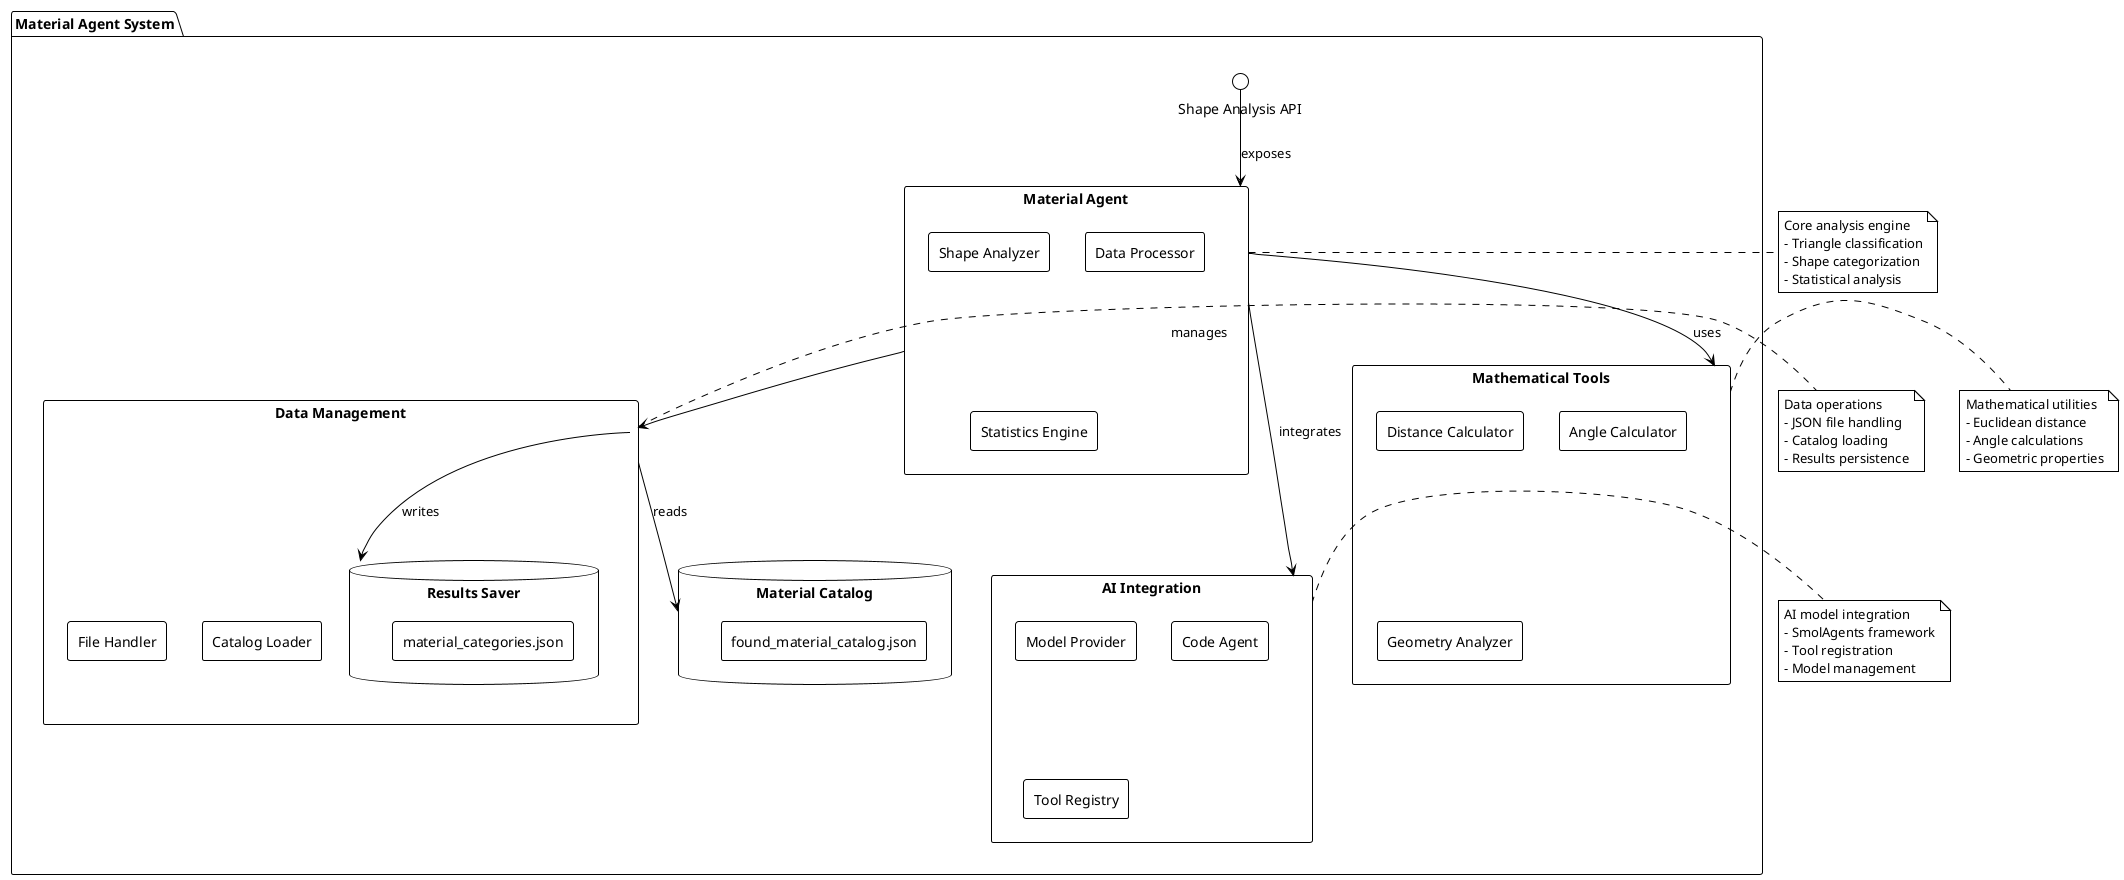 @startuml Material Agent System Architecture

!theme plain
skinparam backgroundColor #FFFFFF
skinparam componentStyle rectangle

package "Material Agent System" {
    
    component "Material Agent" as MA {
        component "Shape Analyzer" as SA
        component "Data Processor" as DP
        component "Statistics Engine" as SE
    }
    
    component "Mathematical Tools" as MT {
        component "Distance Calculator" as DC
        component "Angle Calculator" as AC
        component "Geometry Analyzer" as GA
    }
    
    component "Data Management" as DM {
        component "Catalog Loader" as CL
        component "Results Saver" as RS
        component "File Handler" as FH
    }
    
    component "AI Integration" as AI {
        component "Model Provider" as MP
        component "Code Agent" as CA
        component "Tool Registry" as TR
    }
    
    database "Material Catalog" as MC {
        [found_material_catalog.json]
    }
    
    database "Results Storage" as RS {
        [material_categories.json]
    }
    
    interface "Shape Analysis API" as API
    
}

' Relationships
MA --> MT : uses
MA --> DM : manages
MA --> AI : integrates
DM --> MC : reads
DM --> RS : writes
API --> MA : exposes

note right of MA : Core analysis engine\n- Triangle classification\n- Shape categorization\n- Statistical analysis

note right of MT : Mathematical utilities\n- Euclidean distance\n- Angle calculations\n- Geometric properties

note right of DM : Data operations\n- JSON file handling\n- Catalog loading\n- Results persistence

note right of AI : AI model integration\n- SmolAgents framework\n- Tool registration\n- Model management

@enduml 